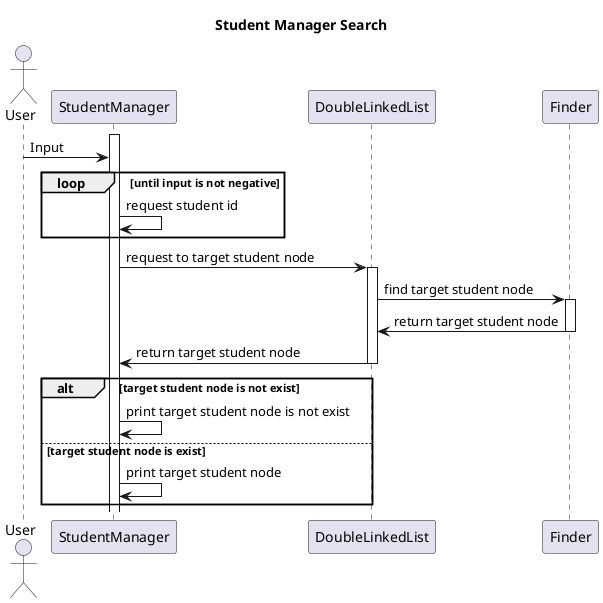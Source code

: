 @startuml a
title Student Manager Search

actor User
activate StudentManager

User -> StudentManager : Input

loop until input is not negative
    StudentManager -> StudentManager : request student id
end

StudentManager -> DoubleLinkedList : request to target student node
activate DoubleLinkedList

DoubleLinkedList -> Finder : find target student node
activate Finder
Finder -> DoubleLinkedList : return target student node
deactivate Finder

DoubleLinkedList -> StudentManager : return target student node
deactivate DoubleLinkedList

alt target student node is not exist
    StudentManager -> StudentManager : print target student node is not exist
else target student node is exist
    StudentManager -> StudentManager : print target student node
end

@enduml
